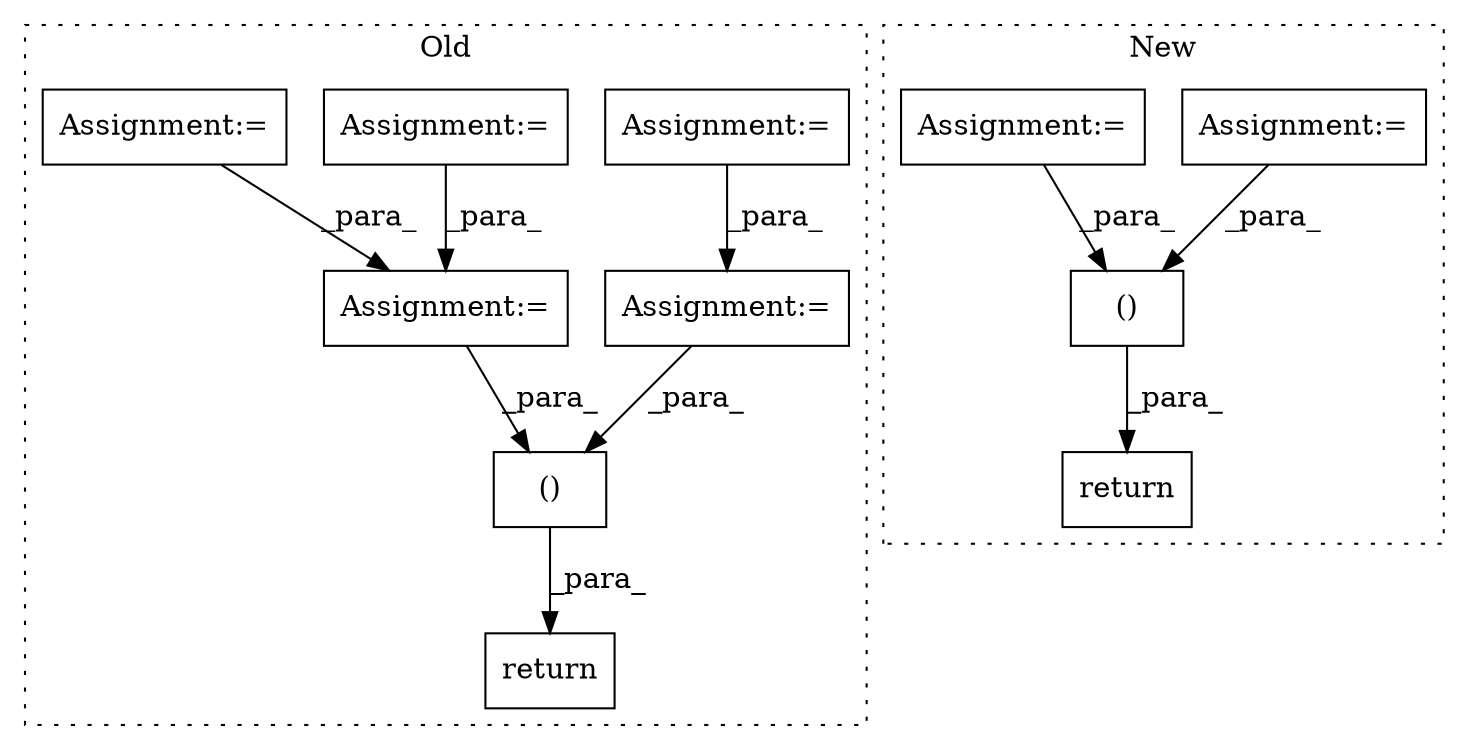 digraph G {
subgraph cluster0 {
1 [label="return" a="41" s="8680" l="14" shape="box"];
4 [label="()" a="106" s="8694" l="40" shape="box"];
5 [label="Assignment:=" a="7" s="8586" l="21" shape="box"];
7 [label="Assignment:=" a="7" s="8337" l="1" shape="box"];
9 [label="Assignment:=" a="7" s="7327" l="17" shape="box"];
10 [label="Assignment:=" a="7" s="7854" l="1" shape="box"];
11 [label="Assignment:=" a="7" s="8399" l="14" shape="box"];
label = "Old";
style="dotted";
}
subgraph cluster1 {
2 [label="()" a="106" s="8102" l="58" shape="box"];
3 [label="return" a="41" s="8088" l="14" shape="box"];
6 [label="Assignment:=" a="7" s="7761" l="1" shape="box"];
8 [label="Assignment:=" a="7" s="7693" l="1" shape="box"];
label = "New";
style="dotted";
}
2 -> 3 [label="_para_"];
4 -> 1 [label="_para_"];
5 -> 11 [label="_para_"];
6 -> 2 [label="_para_"];
7 -> 4 [label="_para_"];
8 -> 2 [label="_para_"];
9 -> 7 [label="_para_"];
10 -> 7 [label="_para_"];
11 -> 4 [label="_para_"];
}